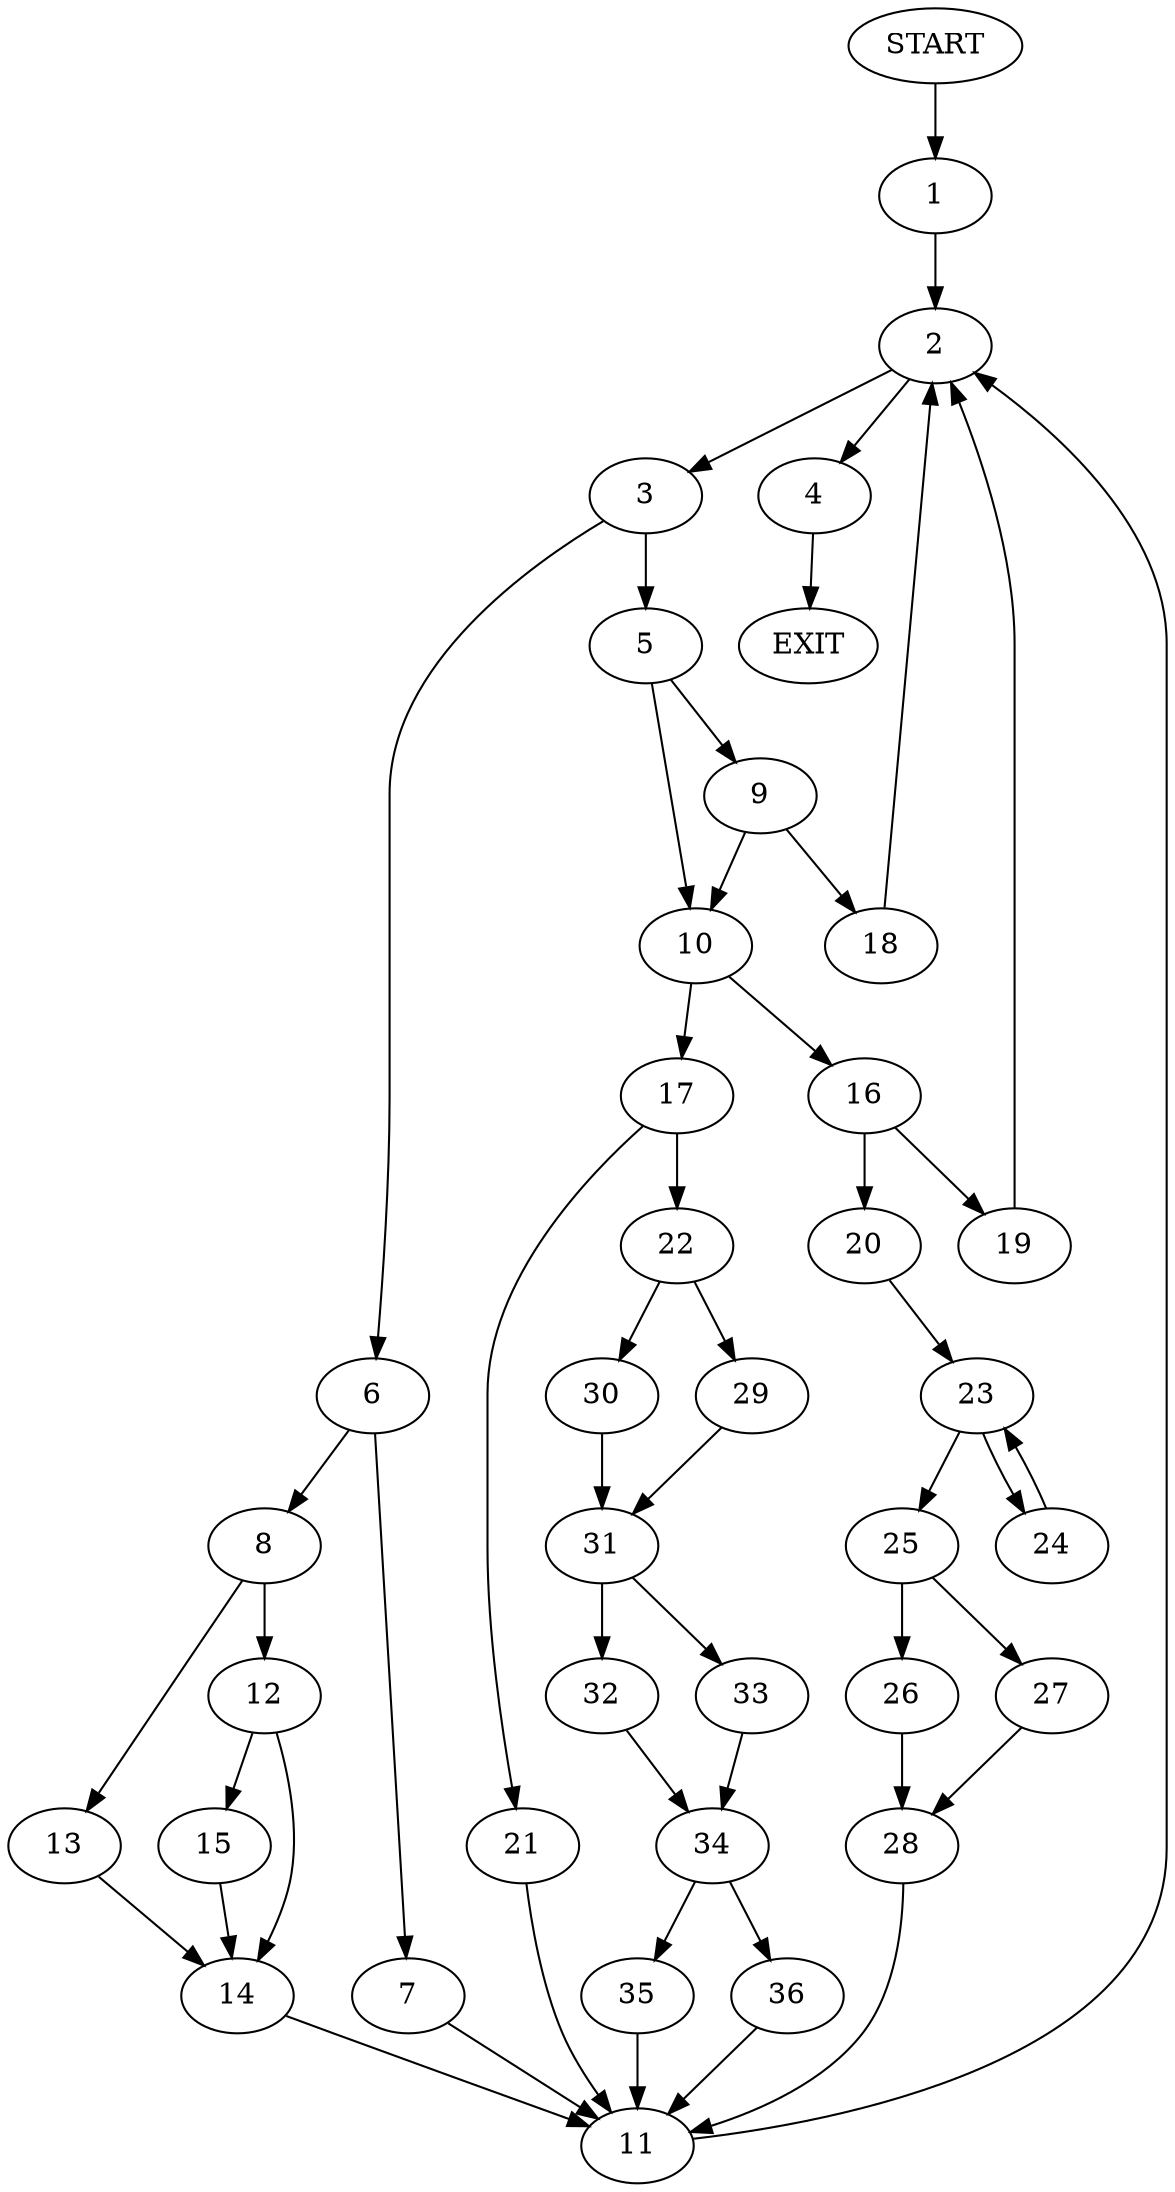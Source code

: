 digraph {
0 [label="START"]
37 [label="EXIT"]
0 -> 1
1 -> 2
2 -> 3
2 -> 4
3 -> 5
3 -> 6
4 -> 37
6 -> 7
6 -> 8
5 -> 9
5 -> 10
7 -> 11
8 -> 12
8 -> 13
13 -> 14
12 -> 14
12 -> 15
15 -> 14
14 -> 11
11 -> 2
10 -> 16
10 -> 17
9 -> 10
9 -> 18
18 -> 2
16 -> 19
16 -> 20
17 -> 21
17 -> 22
19 -> 2
20 -> 23
23 -> 24
23 -> 25
25 -> 26
25 -> 27
24 -> 23
26 -> 28
27 -> 28
28 -> 11
21 -> 11
22 -> 29
22 -> 30
29 -> 31
30 -> 31
31 -> 32
31 -> 33
32 -> 34
33 -> 34
34 -> 35
34 -> 36
35 -> 11
36 -> 11
}
